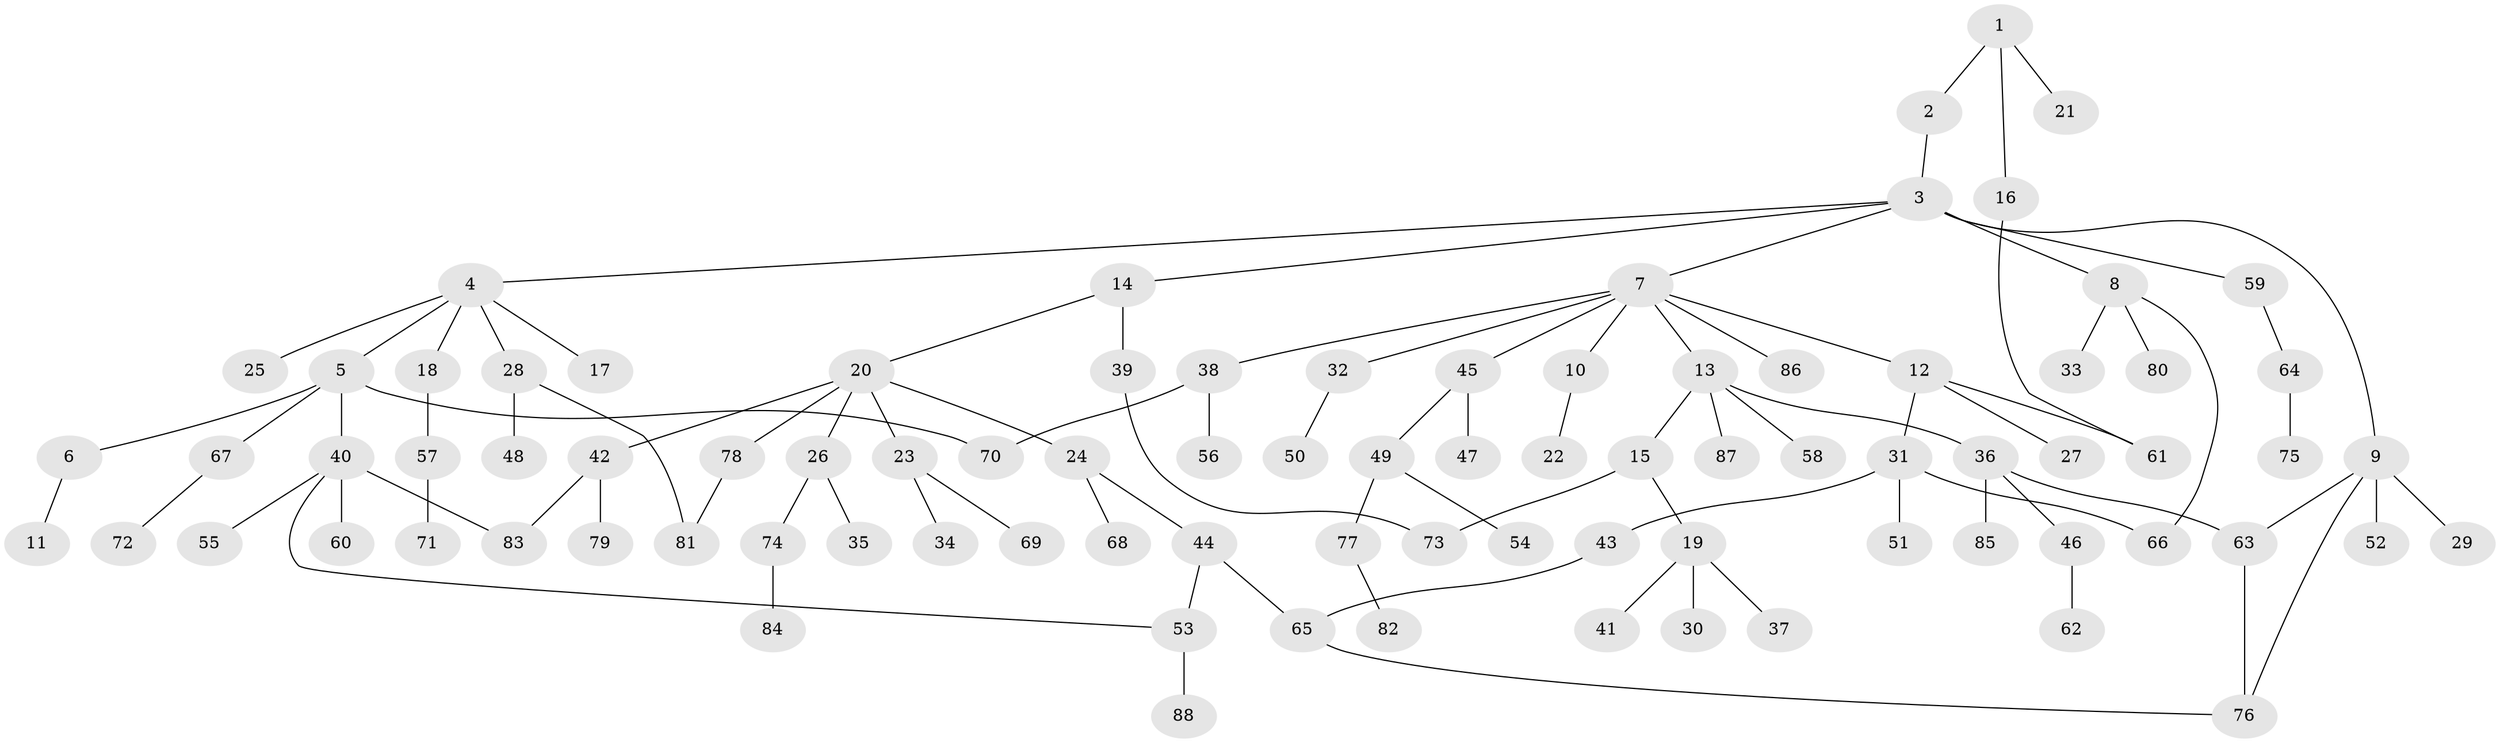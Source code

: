 // coarse degree distribution, {2: 0.16666666666666666, 21: 0.03333333333333333, 6: 0.03333333333333333, 1: 0.7, 7: 0.03333333333333333, 3: 0.03333333333333333}
// Generated by graph-tools (version 1.1) at 2025/17/03/04/25 18:17:10]
// undirected, 88 vertices, 98 edges
graph export_dot {
graph [start="1"]
  node [color=gray90,style=filled];
  1;
  2;
  3;
  4;
  5;
  6;
  7;
  8;
  9;
  10;
  11;
  12;
  13;
  14;
  15;
  16;
  17;
  18;
  19;
  20;
  21;
  22;
  23;
  24;
  25;
  26;
  27;
  28;
  29;
  30;
  31;
  32;
  33;
  34;
  35;
  36;
  37;
  38;
  39;
  40;
  41;
  42;
  43;
  44;
  45;
  46;
  47;
  48;
  49;
  50;
  51;
  52;
  53;
  54;
  55;
  56;
  57;
  58;
  59;
  60;
  61;
  62;
  63;
  64;
  65;
  66;
  67;
  68;
  69;
  70;
  71;
  72;
  73;
  74;
  75;
  76;
  77;
  78;
  79;
  80;
  81;
  82;
  83;
  84;
  85;
  86;
  87;
  88;
  1 -- 2;
  1 -- 16;
  1 -- 21;
  2 -- 3;
  3 -- 4;
  3 -- 7;
  3 -- 8;
  3 -- 9;
  3 -- 14;
  3 -- 59;
  4 -- 5;
  4 -- 17;
  4 -- 18;
  4 -- 25;
  4 -- 28;
  5 -- 6;
  5 -- 40;
  5 -- 67;
  5 -- 70;
  6 -- 11;
  7 -- 10;
  7 -- 12;
  7 -- 13;
  7 -- 32;
  7 -- 38;
  7 -- 45;
  7 -- 86;
  8 -- 33;
  8 -- 66;
  8 -- 80;
  9 -- 29;
  9 -- 52;
  9 -- 63;
  9 -- 76;
  10 -- 22;
  12 -- 27;
  12 -- 31;
  12 -- 61;
  13 -- 15;
  13 -- 36;
  13 -- 58;
  13 -- 87;
  14 -- 20;
  14 -- 39;
  15 -- 19;
  15 -- 73;
  16 -- 61;
  18 -- 57;
  19 -- 30;
  19 -- 37;
  19 -- 41;
  20 -- 23;
  20 -- 24;
  20 -- 26;
  20 -- 42;
  20 -- 78;
  23 -- 34;
  23 -- 69;
  24 -- 44;
  24 -- 68;
  26 -- 35;
  26 -- 74;
  28 -- 48;
  28 -- 81;
  31 -- 43;
  31 -- 51;
  31 -- 66;
  32 -- 50;
  36 -- 46;
  36 -- 85;
  36 -- 63;
  38 -- 56;
  38 -- 70;
  39 -- 73;
  40 -- 55;
  40 -- 60;
  40 -- 83;
  40 -- 53;
  42 -- 79;
  42 -- 83;
  43 -- 65;
  44 -- 53;
  44 -- 65;
  45 -- 47;
  45 -- 49;
  46 -- 62;
  49 -- 54;
  49 -- 77;
  53 -- 88;
  57 -- 71;
  59 -- 64;
  63 -- 76;
  64 -- 75;
  65 -- 76;
  67 -- 72;
  74 -- 84;
  77 -- 82;
  78 -- 81;
}

